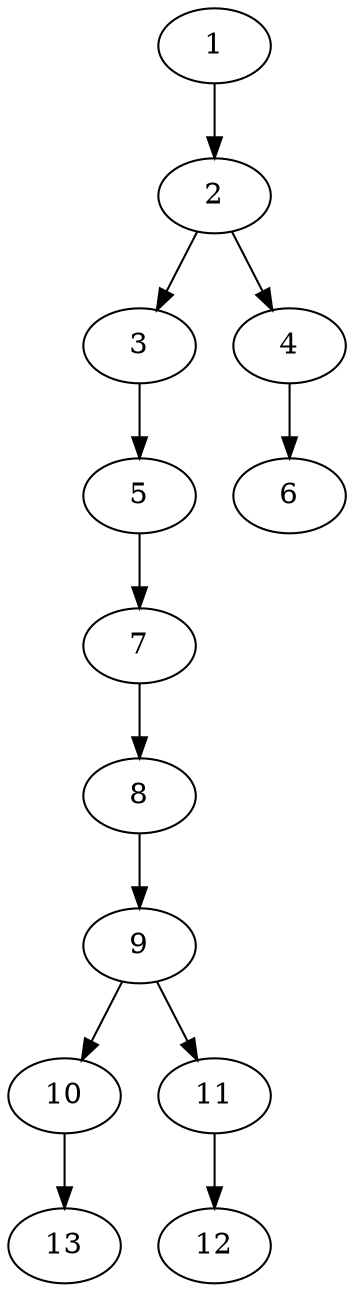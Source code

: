// DAG (tier=1-easy, mode=compute, n=13, ccr=0.263, fat=0.387, density=0.236, regular=0.692, jump=0.030, mindata=262144, maxdata=2097152)
// DAG automatically generated by daggen at Sun Aug 24 16:33:32 2025
// /home/ermia/Project/Environments/daggen/bin/daggen --dot --ccr 0.263 --fat 0.387 --regular 0.692 --density 0.236 --jump 0.030 --mindata 262144 --maxdata 2097152 -n 13 
digraph G {
  1 [size="413789030384849", alpha="0.01", expect_size="206894515192424"]
  1 -> 2 [size ="6659556507648"]
  2 [size="478828449083949056", alpha="0.16", expect_size="239414224541974528"]
  2 -> 3 [size ="4896396935168"]
  2 -> 4 [size ="4896396935168"]
  3 [size="2671269807915008000", alpha="0.01", expect_size="1335634903957504000"]
  3 -> 5 [size ="15401694003200"]
  4 [size="1467703070560527", alpha="0.10", expect_size="733851535280263"]
  4 -> 6 [size ="1051226800128"]
  5 [size="12980614205250224", alpha="0.08", expect_size="6490307102625112"]
  5 -> 7 [size ="33420348489728"]
  6 [size="189238125179882", alpha="0.09", expect_size="94619062589941"]
  7 [size="2342716833531953152", alpha="0.14", expect_size="1171358416765976576"]
  7 -> 8 [size ="14111391875072"]
  8 [size="633785652832556", alpha="0.05", expect_size="316892826416278"]
  8 -> 9 [size ="29806611660800"]
  9 [size="4762276692848425", alpha="0.10", expect_size="2381138346424212"]
  9 -> 10 [size ="3224580915200"]
  9 -> 11 [size ="3224580915200"]
  10 [size="153152376429501", alpha="0.01", expect_size="76576188214750"]
  10 -> 13 [size ="9568247611392"]
  11 [size="7767863776252873", alpha="0.06", expect_size="3883931888126436"]
  11 -> 12 [size ="3555100459008"]
  12 [size="19060996597470364", alpha="0.07", expect_size="9530498298735182"]
  13 [size="8436241626854064128", alpha="0.04", expect_size="4218120813427032064"]
}